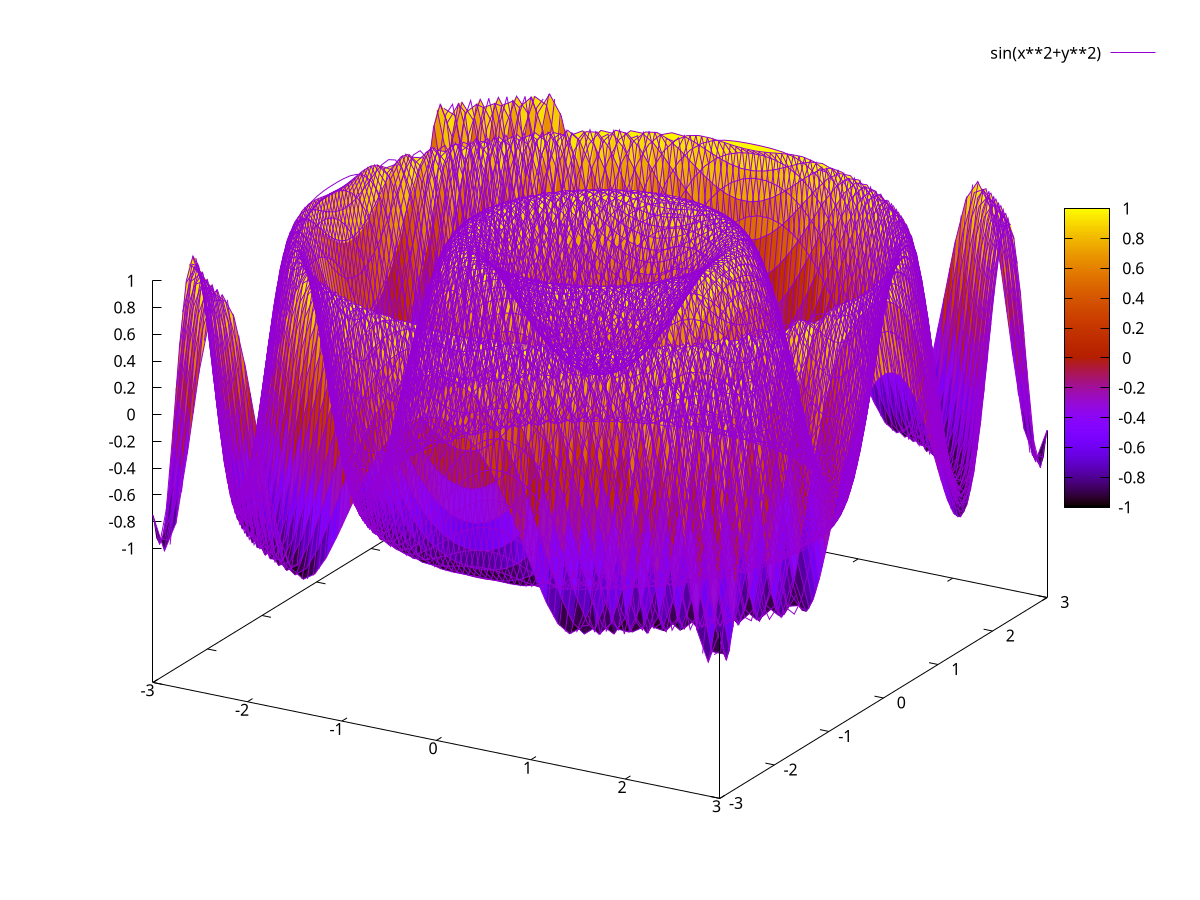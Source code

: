 set pm3d
set samples 50,50
set term jpeg
set out 'D:\Air Calculator Website\users\gcy\image\test1.jpeg'
set isosamples 100,100
set xrange [-3:3] noreverse nowriteback
set yrange [-3:3] noreverse nowriteback
splot sin(x**2+y**2)
